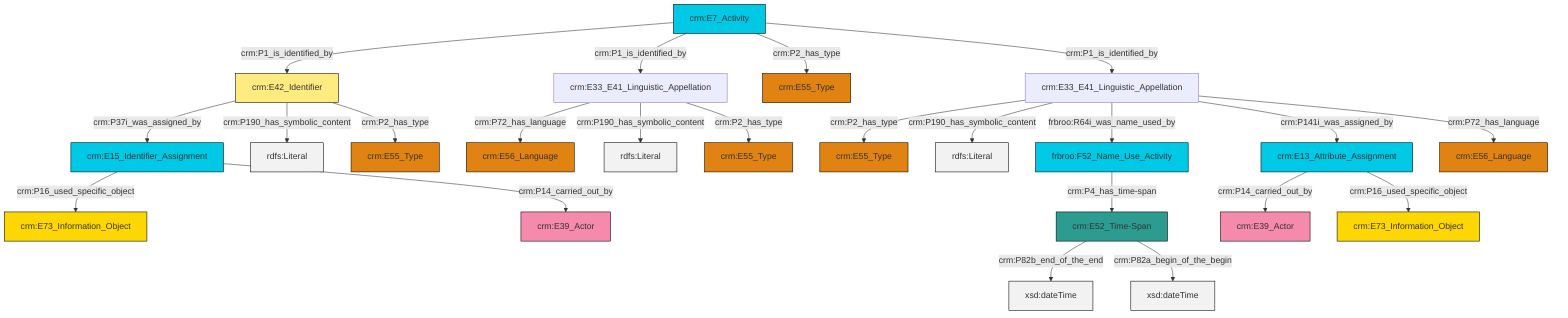 graph TD
classDef Literal fill:#f2f2f2,stroke:#000000;
classDef CRM_Entity fill:#FFFFFF,stroke:#000000;
classDef Temporal_Entity fill:#00C9E6, stroke:#000000;
classDef Type fill:#E18312, stroke:#000000;
classDef Time-Span fill:#2C9C91, stroke:#000000;
classDef Appellation fill:#FFEB7F, stroke:#000000;
classDef Place fill:#008836, stroke:#000000;
classDef Persistent_Item fill:#B266B2, stroke:#000000;
classDef Conceptual_Object fill:#FFD700, stroke:#000000;
classDef Physical_Thing fill:#D2B48C, stroke:#000000;
classDef Actor fill:#f58aad, stroke:#000000;
classDef PC_Classes fill:#4ce600, stroke:#000000;
classDef Multi fill:#cccccc,stroke:#000000;

6["crm:E13_Attribute_Assignment"]:::Temporal_Entity -->|crm:P14_carried_out_by| 7["crm:E39_Actor"]:::Actor
12["crm:E52_Time-Span"]:::Time-Span -->|crm:P82b_end_of_the_end| 13[xsd:dateTime]:::Literal
14["crm:E15_Identifier_Assignment"]:::Temporal_Entity -->|crm:P16_used_specific_object| 15["crm:E73_Information_Object"]:::Conceptual_Object
18["crm:E7_Activity"]:::Temporal_Entity -->|crm:P1_is_identified_by| 19["crm:E42_Identifier"]:::Appellation
18["crm:E7_Activity"]:::Temporal_Entity -->|crm:P1_is_identified_by| 10["crm:E33_E41_Linguistic_Appellation"]:::Default
18["crm:E7_Activity"]:::Temporal_Entity -->|crm:P2_has_type| 4["crm:E55_Type"]:::Type
23["crm:E33_E41_Linguistic_Appellation"]:::Default -->|crm:P2_has_type| 21["crm:E55_Type"]:::Type
19["crm:E42_Identifier"]:::Appellation -->|crm:P37i_was_assigned_by| 14["crm:E15_Identifier_Assignment"]:::Temporal_Entity
19["crm:E42_Identifier"]:::Appellation -->|crm:P190_has_symbolic_content| 27[rdfs:Literal]:::Literal
23["crm:E33_E41_Linguistic_Appellation"]:::Default -->|crm:P190_has_symbolic_content| 30[rdfs:Literal]:::Literal
25["frbroo:F52_Name_Use_Activity"]:::Temporal_Entity -->|crm:P4_has_time-span| 12["crm:E52_Time-Span"]:::Time-Span
10["crm:E33_E41_Linguistic_Appellation"]:::Default -->|crm:P72_has_language| 33["crm:E56_Language"]:::Type
19["crm:E42_Identifier"]:::Appellation -->|crm:P2_has_type| 0["crm:E55_Type"]:::Type
23["crm:E33_E41_Linguistic_Appellation"]:::Default -->|frbroo:R64i_was_name_used_by| 25["frbroo:F52_Name_Use_Activity"]:::Temporal_Entity
6["crm:E13_Attribute_Assignment"]:::Temporal_Entity -->|crm:P16_used_specific_object| 8["crm:E73_Information_Object"]:::Conceptual_Object
14["crm:E15_Identifier_Assignment"]:::Temporal_Entity -->|crm:P14_carried_out_by| 16["crm:E39_Actor"]:::Actor
12["crm:E52_Time-Span"]:::Time-Span -->|crm:P82a_begin_of_the_begin| 36[xsd:dateTime]:::Literal
23["crm:E33_E41_Linguistic_Appellation"]:::Default -->|crm:P141i_was_assigned_by| 6["crm:E13_Attribute_Assignment"]:::Temporal_Entity
18["crm:E7_Activity"]:::Temporal_Entity -->|crm:P1_is_identified_by| 23["crm:E33_E41_Linguistic_Appellation"]:::Default
10["crm:E33_E41_Linguistic_Appellation"]:::Default -->|crm:P190_has_symbolic_content| 37[rdfs:Literal]:::Literal
23["crm:E33_E41_Linguistic_Appellation"]:::Default -->|crm:P72_has_language| 40["crm:E56_Language"]:::Type
10["crm:E33_E41_Linguistic_Appellation"]:::Default -->|crm:P2_has_type| 2["crm:E55_Type"]:::Type